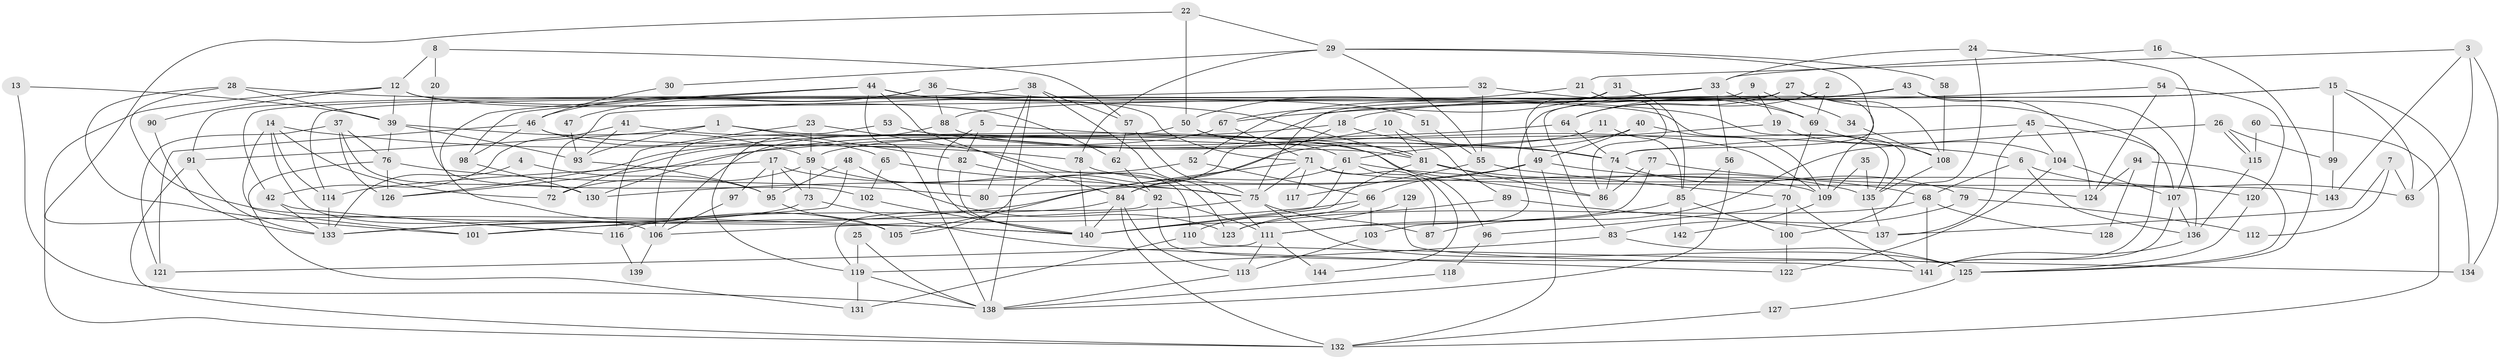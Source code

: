// coarse degree distribution, {11: 0.0297029702970297, 9: 0.019801980198019802, 8: 0.0297029702970297, 4: 0.1485148514851485, 3: 0.25742574257425743, 2: 0.19801980198019803, 10: 0.039603960396039604, 5: 0.10891089108910891, 16: 0.009900990099009901, 7: 0.07920792079207921, 6: 0.07920792079207921}
// Generated by graph-tools (version 1.1) at 2025/51/03/04/25 22:51:18]
// undirected, 144 vertices, 288 edges
graph export_dot {
  node [color=gray90,style=filled];
  1;
  2;
  3;
  4;
  5;
  6;
  7;
  8;
  9;
  10;
  11;
  12;
  13;
  14;
  15;
  16;
  17;
  18;
  19;
  20;
  21;
  22;
  23;
  24;
  25;
  26;
  27;
  28;
  29;
  30;
  31;
  32;
  33;
  34;
  35;
  36;
  37;
  38;
  39;
  40;
  41;
  42;
  43;
  44;
  45;
  46;
  47;
  48;
  49;
  50;
  51;
  52;
  53;
  54;
  55;
  56;
  57;
  58;
  59;
  60;
  61;
  62;
  63;
  64;
  65;
  66;
  67;
  68;
  69;
  70;
  71;
  72;
  73;
  74;
  75;
  76;
  77;
  78;
  79;
  80;
  81;
  82;
  83;
  84;
  85;
  86;
  87;
  88;
  89;
  90;
  91;
  92;
  93;
  94;
  95;
  96;
  97;
  98;
  99;
  100;
  101;
  102;
  103;
  104;
  105;
  106;
  107;
  108;
  109;
  110;
  111;
  112;
  113;
  114;
  115;
  116;
  117;
  118;
  119;
  120;
  121;
  122;
  123;
  124;
  125;
  126;
  127;
  128;
  129;
  130;
  131;
  132;
  133;
  134;
  135;
  136;
  137;
  138;
  139;
  140;
  141;
  142;
  143;
  144;
  1 -- 81;
  1 -- 82;
  1 -- 91;
  1 -- 93;
  2 -- 69;
  2 -- 64;
  3 -- 63;
  3 -- 21;
  3 -- 134;
  3 -- 143;
  4 -- 133;
  4 -- 95;
  5 -- 140;
  5 -- 6;
  5 -- 82;
  6 -- 68;
  6 -- 136;
  6 -- 63;
  7 -- 63;
  7 -- 137;
  7 -- 112;
  8 -- 12;
  8 -- 57;
  8 -- 20;
  9 -- 19;
  9 -- 114;
  9 -- 34;
  10 -- 130;
  10 -- 81;
  10 -- 89;
  11 -- 59;
  11 -- 85;
  12 -- 132;
  12 -- 39;
  12 -- 62;
  12 -- 90;
  12 -- 135;
  13 -- 138;
  13 -- 39;
  14 -- 101;
  14 -- 72;
  14 -- 78;
  14 -- 106;
  14 -- 114;
  15 -- 134;
  15 -- 105;
  15 -- 18;
  15 -- 63;
  15 -- 99;
  16 -- 125;
  16 -- 33;
  17 -- 114;
  17 -- 95;
  17 -- 73;
  17 -- 75;
  17 -- 97;
  18 -- 84;
  18 -- 74;
  18 -- 126;
  19 -- 61;
  19 -- 108;
  20 -- 102;
  21 -- 50;
  21 -- 86;
  22 -- 140;
  22 -- 50;
  22 -- 29;
  23 -- 59;
  23 -- 116;
  23 -- 123;
  24 -- 100;
  24 -- 107;
  24 -- 33;
  25 -- 119;
  25 -- 138;
  26 -- 99;
  26 -- 115;
  26 -- 115;
  26 -- 87;
  27 -- 141;
  27 -- 75;
  27 -- 42;
  27 -- 64;
  27 -- 83;
  27 -- 108;
  27 -- 109;
  28 -- 81;
  28 -- 101;
  28 -- 39;
  28 -- 140;
  29 -- 78;
  29 -- 30;
  29 -- 55;
  29 -- 58;
  29 -- 74;
  30 -- 46;
  31 -- 49;
  31 -- 85;
  31 -- 67;
  32 -- 69;
  32 -- 72;
  32 -- 55;
  33 -- 56;
  33 -- 52;
  33 -- 69;
  33 -- 103;
  34 -- 108;
  35 -- 109;
  35 -- 135;
  36 -- 135;
  36 -- 88;
  36 -- 46;
  36 -- 47;
  37 -- 121;
  37 -- 126;
  37 -- 76;
  37 -- 130;
  38 -- 57;
  38 -- 80;
  38 -- 91;
  38 -- 111;
  38 -- 138;
  39 -- 76;
  39 -- 59;
  39 -- 93;
  40 -- 49;
  40 -- 109;
  40 -- 105;
  41 -- 93;
  41 -- 42;
  41 -- 86;
  42 -- 133;
  42 -- 116;
  43 -- 64;
  43 -- 88;
  43 -- 124;
  43 -- 136;
  44 -- 138;
  44 -- 71;
  44 -- 51;
  44 -- 84;
  44 -- 98;
  44 -- 105;
  45 -- 137;
  45 -- 74;
  45 -- 104;
  45 -- 107;
  46 -- 81;
  46 -- 65;
  46 -- 98;
  46 -- 121;
  47 -- 93;
  48 -- 95;
  48 -- 123;
  48 -- 101;
  49 -- 132;
  49 -- 66;
  49 -- 68;
  49 -- 80;
  50 -- 61;
  50 -- 106;
  50 -- 96;
  51 -- 55;
  52 -- 130;
  52 -- 66;
  53 -- 106;
  53 -- 74;
  54 -- 67;
  54 -- 120;
  54 -- 124;
  55 -- 70;
  55 -- 117;
  56 -- 138;
  56 -- 85;
  57 -- 75;
  57 -- 62;
  58 -- 108;
  59 -- 73;
  59 -- 72;
  59 -- 92;
  60 -- 132;
  60 -- 115;
  61 -- 140;
  61 -- 84;
  61 -- 120;
  61 -- 144;
  62 -- 92;
  64 -- 74;
  64 -- 126;
  65 -- 75;
  65 -- 102;
  66 -- 110;
  66 -- 103;
  66 -- 106;
  67 -- 71;
  67 -- 72;
  68 -- 141;
  68 -- 123;
  68 -- 128;
  69 -- 104;
  69 -- 70;
  70 -- 96;
  70 -- 100;
  70 -- 141;
  71 -- 75;
  71 -- 87;
  71 -- 117;
  71 -- 133;
  71 -- 143;
  73 -- 133;
  73 -- 122;
  74 -- 79;
  74 -- 86;
  75 -- 125;
  75 -- 87;
  75 -- 101;
  76 -- 126;
  76 -- 80;
  76 -- 131;
  77 -- 124;
  77 -- 86;
  77 -- 111;
  78 -- 140;
  78 -- 109;
  79 -- 83;
  79 -- 112;
  81 -- 86;
  81 -- 140;
  81 -- 135;
  82 -- 140;
  82 -- 110;
  83 -- 119;
  83 -- 125;
  84 -- 113;
  84 -- 116;
  84 -- 132;
  84 -- 140;
  85 -- 111;
  85 -- 100;
  85 -- 142;
  88 -- 119;
  88 -- 109;
  89 -- 123;
  89 -- 137;
  90 -- 133;
  91 -- 132;
  91 -- 133;
  92 -- 111;
  92 -- 119;
  92 -- 125;
  93 -- 95;
  94 -- 125;
  94 -- 124;
  94 -- 128;
  95 -- 105;
  96 -- 118;
  97 -- 106;
  98 -- 130;
  99 -- 143;
  100 -- 122;
  102 -- 140;
  103 -- 113;
  104 -- 107;
  104 -- 122;
  106 -- 139;
  107 -- 136;
  107 -- 141;
  108 -- 135;
  109 -- 142;
  110 -- 131;
  110 -- 134;
  111 -- 113;
  111 -- 121;
  111 -- 144;
  113 -- 138;
  114 -- 133;
  115 -- 136;
  116 -- 139;
  118 -- 138;
  119 -- 138;
  119 -- 131;
  120 -- 125;
  125 -- 127;
  127 -- 132;
  129 -- 141;
  129 -- 140;
  135 -- 137;
  136 -- 141;
}
